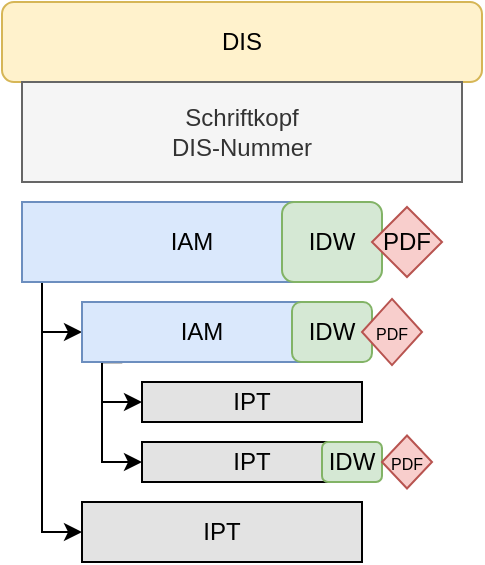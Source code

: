 <mxfile version="20.1.2" type="device"><diagram id="YyjeaO6ziwkO63Gx7_rU" name="Seite-1"><mxGraphModel dx="569" dy="353" grid="1" gridSize="10" guides="1" tooltips="1" connect="1" arrows="1" fold="1" page="1" pageScale="1" pageWidth="827" pageHeight="1169" math="0" shadow="0"><root><mxCell id="0"/><mxCell id="1" parent="0"/><mxCell id="i0z-jHTfKA580WfI9kB--3" value="DIS" style="rounded=1;whiteSpace=wrap;html=1;fillColor=#fff2cc;strokeColor=#d6b656;" vertex="1" parent="1"><mxGeometry x="50" y="30" width="240" height="40" as="geometry"/></mxCell><mxCell id="i0z-jHTfKA580WfI9kB--4" value="Schriftkopf&lt;br&gt;DIS-Nummer&lt;span style=&quot;color: rgba(0, 0, 0, 0); font-family: monospace; font-size: 0px; text-align: start;&quot;&gt;%3CmxGraphModel%3E%3Croot%3E%3CmxCell%20id%3D%220%22%2F%3E%3CmxCell%20id%3D%221%22%20parent%3D%220%22%2F%3E%3CmxCell%20id%3D%222%22%20value%3D%22%22%20style%3D%22rounded%3D1%3BwhiteSpace%3Dwrap%3Bhtml%3D1%3B%22%20vertex%3D%221%22%20parent%3D%221%22%3E%3CmxGeometry%20x%3D%2270%22%20y%3D%22230%22%20width%3D%22210%22%20height%3D%22270%22%20as%3D%22geometry%22%2F%3E%3C%2FmxCell%3E%3C%2Froot%3E%3C%2FmxGraphModel%3E&lt;/span&gt;" style="rounded=0;whiteSpace=wrap;html=1;fillColor=#f5f5f5;fontColor=#333333;strokeColor=#666666;" vertex="1" parent="1"><mxGeometry x="60" y="70" width="220" height="50" as="geometry"/></mxCell><mxCell id="i0z-jHTfKA580WfI9kB--27" style="edgeStyle=orthogonalEdgeStyle;rounded=0;orthogonalLoop=1;jettySize=auto;html=1;entryX=0;entryY=0.5;entryDx=0;entryDy=0;" edge="1" parent="1" source="i0z-jHTfKA580WfI9kB--14" target="i0z-jHTfKA580WfI9kB--16"><mxGeometry relative="1" as="geometry"><Array as="points"><mxPoint x="70" y="295"/></Array></mxGeometry></mxCell><mxCell id="i0z-jHTfKA580WfI9kB--28" style="edgeStyle=orthogonalEdgeStyle;rounded=0;orthogonalLoop=1;jettySize=auto;html=1;entryX=0;entryY=0.5;entryDx=0;entryDy=0;" edge="1" parent="1" source="i0z-jHTfKA580WfI9kB--14" target="i0z-jHTfKA580WfI9kB--15"><mxGeometry relative="1" as="geometry"><Array as="points"><mxPoint x="70" y="195"/></Array></mxGeometry></mxCell><mxCell id="i0z-jHTfKA580WfI9kB--14" value="IAM" style="rounded=0;whiteSpace=wrap;html=1;fillColor=#dae8fc;strokeColor=#6c8ebf;" vertex="1" parent="1"><mxGeometry x="60" y="130" width="170" height="40" as="geometry"/></mxCell><mxCell id="i0z-jHTfKA580WfI9kB--24" style="edgeStyle=orthogonalEdgeStyle;rounded=0;orthogonalLoop=1;jettySize=auto;html=1;exitX=0.168;exitY=1.003;exitDx=0;exitDy=0;entryX=0;entryY=0.5;entryDx=0;entryDy=0;exitPerimeter=0;" edge="1" parent="1" source="i0z-jHTfKA580WfI9kB--15" target="i0z-jHTfKA580WfI9kB--18"><mxGeometry relative="1" as="geometry"><Array as="points"><mxPoint x="100" y="210"/><mxPoint x="100" y="230"/></Array></mxGeometry></mxCell><mxCell id="i0z-jHTfKA580WfI9kB--25" style="edgeStyle=orthogonalEdgeStyle;rounded=0;orthogonalLoop=1;jettySize=auto;html=1;exitX=0.25;exitY=1;exitDx=0;exitDy=0;entryX=0;entryY=0.5;entryDx=0;entryDy=0;" edge="1" parent="1" source="i0z-jHTfKA580WfI9kB--15" target="i0z-jHTfKA580WfI9kB--19"><mxGeometry relative="1" as="geometry"><Array as="points"><mxPoint x="100" y="210"/><mxPoint x="100" y="260"/></Array></mxGeometry></mxCell><mxCell id="i0z-jHTfKA580WfI9kB--15" value="IAM" style="rounded=0;whiteSpace=wrap;html=1;fillColor=#dae8fc;strokeColor=#6c8ebf;" vertex="1" parent="1"><mxGeometry x="90" y="180" width="120" height="30" as="geometry"/></mxCell><mxCell id="i0z-jHTfKA580WfI9kB--16" value="IPT" style="rounded=0;whiteSpace=wrap;html=1;fillColor=#E3E3E3;" vertex="1" parent="1"><mxGeometry x="90" y="280" width="140" height="30" as="geometry"/></mxCell><mxCell id="i0z-jHTfKA580WfI9kB--18" value="IPT" style="rounded=0;whiteSpace=wrap;html=1;fillColor=#E3E3E3;" vertex="1" parent="1"><mxGeometry x="120" y="220" width="110" height="20" as="geometry"/></mxCell><mxCell id="i0z-jHTfKA580WfI9kB--19" value="IPT" style="rounded=0;whiteSpace=wrap;html=1;fillColor=#E3E3E3;" vertex="1" parent="1"><mxGeometry x="120" y="250" width="110" height="20" as="geometry"/></mxCell><mxCell id="i0z-jHTfKA580WfI9kB--21" value="IDW" style="rounded=1;whiteSpace=wrap;html=1;fillColor=#d5e8d4;strokeColor=#82b366;" vertex="1" parent="1"><mxGeometry x="190" y="130" width="50" height="40" as="geometry"/></mxCell><mxCell id="i0z-jHTfKA580WfI9kB--23" value="IDW" style="rounded=1;whiteSpace=wrap;html=1;fillColor=#d5e8d4;strokeColor=#82b366;" vertex="1" parent="1"><mxGeometry x="195" y="180" width="40" height="30" as="geometry"/></mxCell><mxCell id="i0z-jHTfKA580WfI9kB--29" value="PDF" style="rhombus;whiteSpace=wrap;html=1;fillColor=#f8cecc;strokeColor=#b85450;" vertex="1" parent="1"><mxGeometry x="235" y="132.5" width="35" height="35" as="geometry"/></mxCell><mxCell id="i0z-jHTfKA580WfI9kB--30" value="&lt;font style=&quot;font-size: 8px;&quot;&gt;PDF&lt;/font&gt;" style="rhombus;whiteSpace=wrap;html=1;fillColor=#f8cecc;strokeColor=#b85450;" vertex="1" parent="1"><mxGeometry x="230" y="178.44" width="30" height="33.12" as="geometry"/></mxCell><mxCell id="i0z-jHTfKA580WfI9kB--31" value="IDW" style="rounded=1;whiteSpace=wrap;html=1;fillColor=#d5e8d4;strokeColor=#82b366;" vertex="1" parent="1"><mxGeometry x="210" y="250" width="30" height="20" as="geometry"/></mxCell><mxCell id="i0z-jHTfKA580WfI9kB--32" value="&lt;font style=&quot;font-size: 8px;&quot;&gt;PDF&lt;/font&gt;" style="rhombus;whiteSpace=wrap;html=1;fillColor=#f8cecc;strokeColor=#b85450;" vertex="1" parent="1"><mxGeometry x="240" y="246.72" width="25" height="26.56" as="geometry"/></mxCell></root></mxGraphModel></diagram></mxfile>